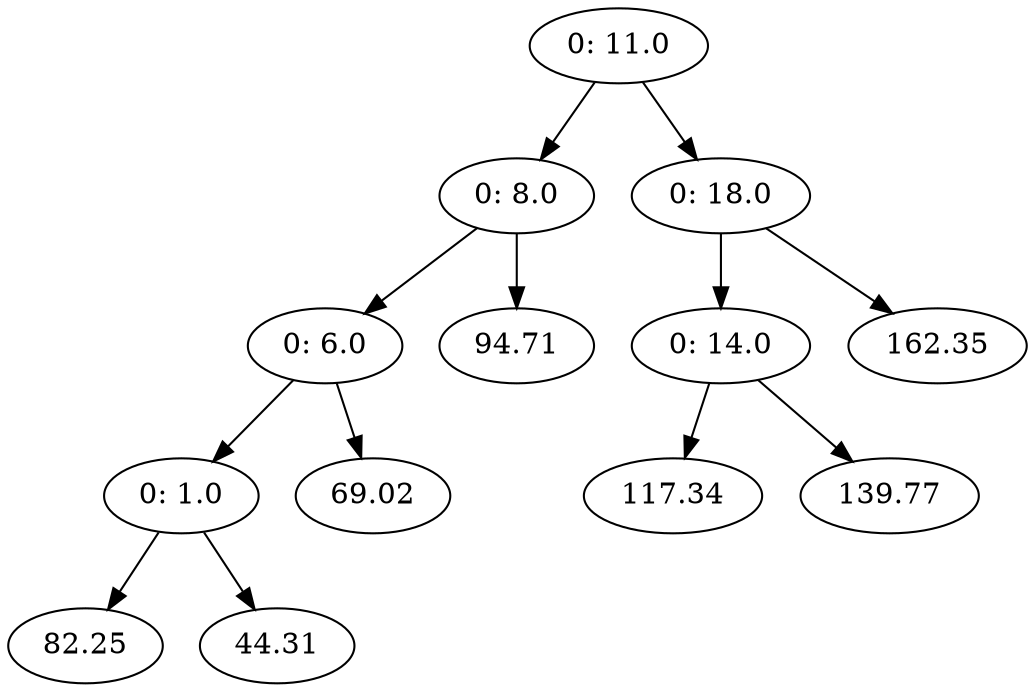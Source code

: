 digraph decision_tree {
    "776aa8bf-2643-40b6-a2d5-9e5d9ff38a94" [label="0: 11.0"];
    "a08d13bc-69a7-4c41-8478-83cfaff955f6" [label="0: 8.0"];
    "2887d3f0-0a07-4856-b09b-57e625d171cb" [label="0: 6.0"];
    "2f6ab17f-1394-4cbf-96cd-6603c519de51" [label="0: 1.0"];
    "dd60bbd7-fc8a-4190-8608-442e5583640e" [label="82.25"];
    "ee2d605d-5a86-4358-b592-7d475bdc4b95" [label="44.31"];
    "27154205-ec54-4cd0-850b-94ddadfc8ff9" [label="69.02"];
    "598472a4-6bfd-438c-b688-c0fdd6f4ad75" [label="94.71"];
    "5b90c361-8aaf-4cad-8a52-bff245aa6cf6" [label="0: 18.0"];
    "f48711f4-af0a-417d-890d-0214530b8869" [label="0: 14.0"];
    "d62f477d-d005-42d8-bb6b-664e38ab5b8e" [label="117.34"];
    "3b5fa02f-f77b-4dad-b436-ca186592c62f" [label="139.77"];
    "3bed9162-bd83-41fc-a8d1-c5a47dde14f3" [label="162.35"];
    "776aa8bf-2643-40b6-a2d5-9e5d9ff38a94" -> "a08d13bc-69a7-4c41-8478-83cfaff955f6";
    "a08d13bc-69a7-4c41-8478-83cfaff955f6" -> "2887d3f0-0a07-4856-b09b-57e625d171cb";
    "2887d3f0-0a07-4856-b09b-57e625d171cb" -> "2f6ab17f-1394-4cbf-96cd-6603c519de51";
    "2f6ab17f-1394-4cbf-96cd-6603c519de51" -> "dd60bbd7-fc8a-4190-8608-442e5583640e";
    "2f6ab17f-1394-4cbf-96cd-6603c519de51" -> "ee2d605d-5a86-4358-b592-7d475bdc4b95";
    "2887d3f0-0a07-4856-b09b-57e625d171cb" -> "27154205-ec54-4cd0-850b-94ddadfc8ff9";
    "a08d13bc-69a7-4c41-8478-83cfaff955f6" -> "598472a4-6bfd-438c-b688-c0fdd6f4ad75";
    "776aa8bf-2643-40b6-a2d5-9e5d9ff38a94" -> "5b90c361-8aaf-4cad-8a52-bff245aa6cf6";
    "5b90c361-8aaf-4cad-8a52-bff245aa6cf6" -> "f48711f4-af0a-417d-890d-0214530b8869";
    "f48711f4-af0a-417d-890d-0214530b8869" -> "d62f477d-d005-42d8-bb6b-664e38ab5b8e";
    "f48711f4-af0a-417d-890d-0214530b8869" -> "3b5fa02f-f77b-4dad-b436-ca186592c62f";
    "5b90c361-8aaf-4cad-8a52-bff245aa6cf6" -> "3bed9162-bd83-41fc-a8d1-c5a47dde14f3";
}